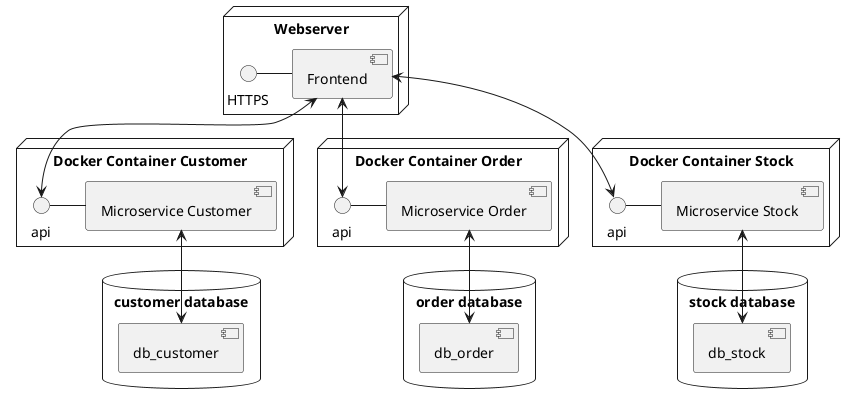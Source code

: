 @startuml
    node "Webserver" {
        HTTPS - [Frontend]
    }

    node "Docker Container Customer" {
        () "api" as api_c
        api_c - [Microservice Customer]
    }

    database "customer database" {
        [db_customer]     
    }

    node "Docker Container Order" {
        () "api" as api_o
        api_o - [Microservice Order]
    }

    database "order database" {
        [db_order]     
    }

    node "Docker Container Stock" {
        () "api" as api_s
        api_s - [Microservice Stock]
    }

    database "stock database" {
        [db_stock]     
    }

    [Frontend] <--> [api_c]
    [Microservice Customer] <--> [db_customer]
    [Frontend] <--> [api_o]
    [Microservice Order] <--> [db_order]
    [Frontend] <--> [api_s]
    [Microservice Stock] <--> [db_stock]
@enduml

